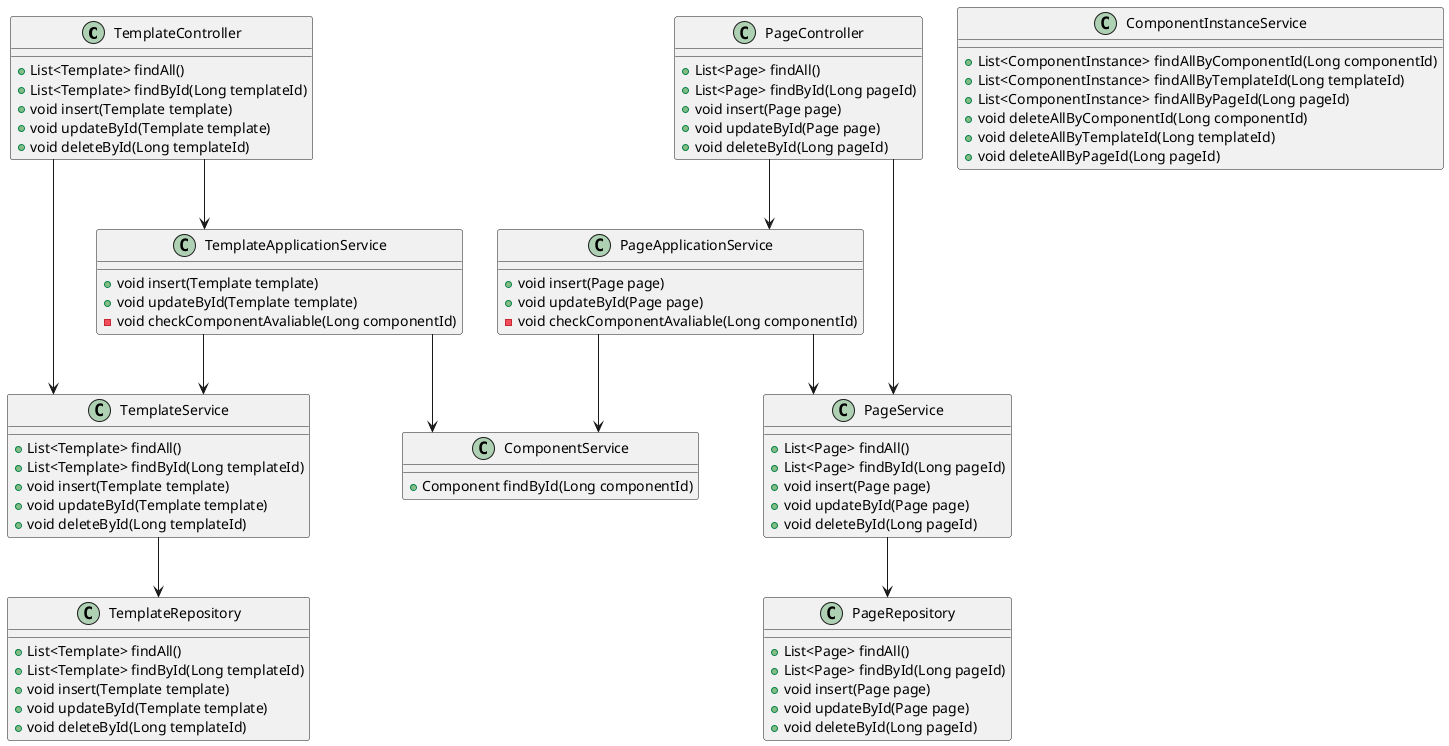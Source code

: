@startuml
skinparam linetype ortho
class TemplateController {
    + List<Template> findAll()
    + List<Template> findById(Long templateId)
    + void insert(Template template)
    + void updateById(Template template)
    + void deleteById(Long templateId)
}
class TemplateApplicationService {
    + void insert(Template template)
    + void updateById(Template template)
    - void checkComponentAvaliable(Long componentId)
}
class TemplateService {
    + List<Template> findAll()
    + List<Template> findById(Long templateId)
    + void insert(Template template)
    + void updateById(Template template)
    + void deleteById(Long templateId)
}
class TemplateRepository {
    + List<Template> findAll()
    + List<Template> findById(Long templateId)
    + void insert(Template template)
    + void updateById(Template template)
    + void deleteById(Long templateId)
}
TemplateController --> TemplateApplicationService
TemplateApplicationService --> TemplateService
TemplateController --> TemplateService
TemplateService --> TemplateRepository

class PageController {
    + List<Page> findAll()
    + List<Page> findById(Long pageId)
    + void insert(Page page)
    + void updateById(Page page)
    + void deleteById(Long pageId)
}
class PageApplicationService {
    + void insert(Page page)
    + void updateById(Page page)
    - void checkComponentAvaliable(Long componentId)
}
class PageService {
    + List<Page> findAll()
    + List<Page> findById(Long pageId)
    + void insert(Page page)
    + void updateById(Page page)
    + void deleteById(Long pageId)
}
class PageRepository {
    + List<Page> findAll()
    + List<Page> findById(Long pageId)
    + void insert(Page page)
    + void updateById(Page page)
    + void deleteById(Long pageId)
}
PageController --> PageApplicationService
PageApplicationService --> PageService
PageController --> PageService
PageService --> PageRepository

class ComponentService {
    + Component findById(Long componentId)
}
PageApplicationService --> ComponentService
TemplateApplicationService --> ComponentService

class ComponentInstanceService {
    + List<ComponentInstance> findAllByComponentId(Long componentId)
    + List<ComponentInstance> findAllByTemplateId(Long templateId)
    + List<ComponentInstance> findAllByPageId(Long pageId)
    + void deleteAllByComponentId(Long componentId)
    + void deleteAllByTemplateId(Long templateId)
    + void deleteAllByPageId(Long pageId)
}
@enduml